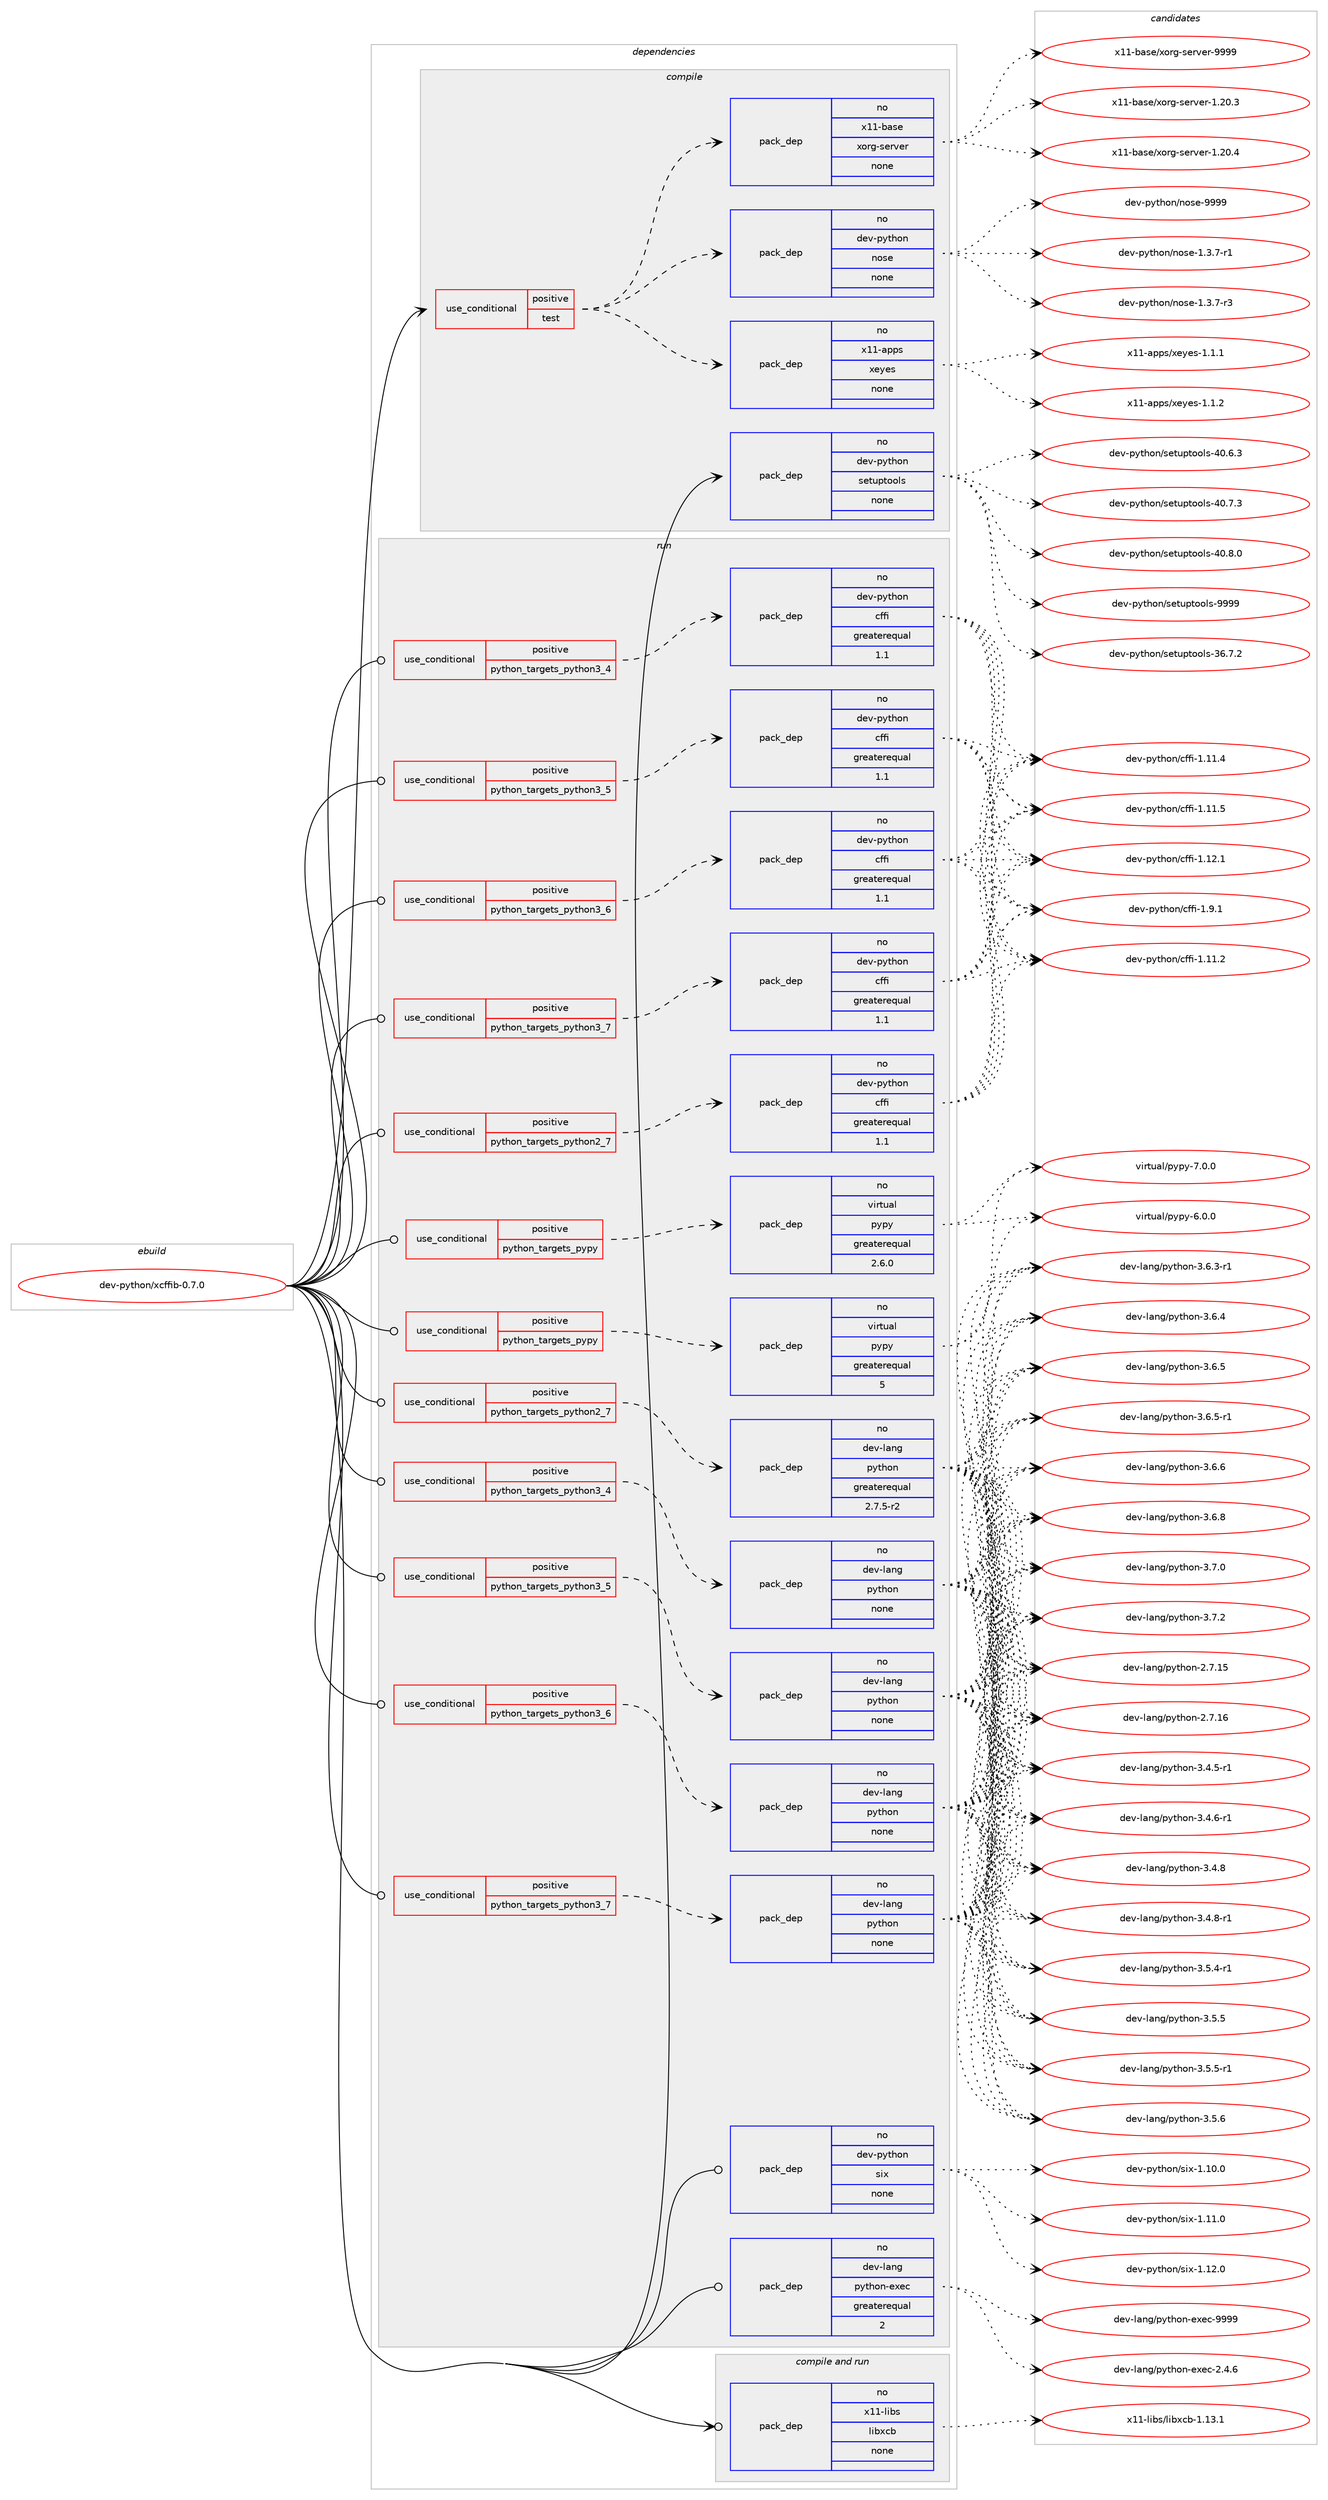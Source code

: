 digraph prolog {

# *************
# Graph options
# *************

newrank=true;
concentrate=true;
compound=true;
graph [rankdir=LR,fontname=Helvetica,fontsize=10,ranksep=1.5];#, ranksep=2.5, nodesep=0.2];
edge  [arrowhead=vee];
node  [fontname=Helvetica,fontsize=10];

# **********
# The ebuild
# **********

subgraph cluster_leftcol {
color=gray;
rank=same;
label=<<i>ebuild</i>>;
id [label="dev-python/xcffib-0.7.0", color=red, width=4, href="../dev-python/xcffib-0.7.0.svg"];
}

# ****************
# The dependencies
# ****************

subgraph cluster_midcol {
color=gray;
label=<<i>dependencies</i>>;
subgraph cluster_compile {
fillcolor="#eeeeee";
style=filled;
label=<<i>compile</i>>;
subgraph cond387042 {
dependency1448586 [label=<<TABLE BORDER="0" CELLBORDER="1" CELLSPACING="0" CELLPADDING="4"><TR><TD ROWSPAN="3" CELLPADDING="10">use_conditional</TD></TR><TR><TD>positive</TD></TR><TR><TD>test</TD></TR></TABLE>>, shape=none, color=red];
subgraph pack1038174 {
dependency1448587 [label=<<TABLE BORDER="0" CELLBORDER="1" CELLSPACING="0" CELLPADDING="4" WIDTH="220"><TR><TD ROWSPAN="6" CELLPADDING="30">pack_dep</TD></TR><TR><TD WIDTH="110">no</TD></TR><TR><TD>dev-python</TD></TR><TR><TD>nose</TD></TR><TR><TD>none</TD></TR><TR><TD></TD></TR></TABLE>>, shape=none, color=blue];
}
dependency1448586:e -> dependency1448587:w [weight=20,style="dashed",arrowhead="vee"];
subgraph pack1038175 {
dependency1448588 [label=<<TABLE BORDER="0" CELLBORDER="1" CELLSPACING="0" CELLPADDING="4" WIDTH="220"><TR><TD ROWSPAN="6" CELLPADDING="30">pack_dep</TD></TR><TR><TD WIDTH="110">no</TD></TR><TR><TD>x11-base</TD></TR><TR><TD>xorg-server</TD></TR><TR><TD>none</TD></TR><TR><TD></TD></TR></TABLE>>, shape=none, color=blue];
}
dependency1448586:e -> dependency1448588:w [weight=20,style="dashed",arrowhead="vee"];
subgraph pack1038176 {
dependency1448589 [label=<<TABLE BORDER="0" CELLBORDER="1" CELLSPACING="0" CELLPADDING="4" WIDTH="220"><TR><TD ROWSPAN="6" CELLPADDING="30">pack_dep</TD></TR><TR><TD WIDTH="110">no</TD></TR><TR><TD>x11-apps</TD></TR><TR><TD>xeyes</TD></TR><TR><TD>none</TD></TR><TR><TD></TD></TR></TABLE>>, shape=none, color=blue];
}
dependency1448586:e -> dependency1448589:w [weight=20,style="dashed",arrowhead="vee"];
}
id:e -> dependency1448586:w [weight=20,style="solid",arrowhead="vee"];
subgraph pack1038177 {
dependency1448590 [label=<<TABLE BORDER="0" CELLBORDER="1" CELLSPACING="0" CELLPADDING="4" WIDTH="220"><TR><TD ROWSPAN="6" CELLPADDING="30">pack_dep</TD></TR><TR><TD WIDTH="110">no</TD></TR><TR><TD>dev-python</TD></TR><TR><TD>setuptools</TD></TR><TR><TD>none</TD></TR><TR><TD></TD></TR></TABLE>>, shape=none, color=blue];
}
id:e -> dependency1448590:w [weight=20,style="solid",arrowhead="vee"];
}
subgraph cluster_compileandrun {
fillcolor="#eeeeee";
style=filled;
label=<<i>compile and run</i>>;
subgraph pack1038178 {
dependency1448591 [label=<<TABLE BORDER="0" CELLBORDER="1" CELLSPACING="0" CELLPADDING="4" WIDTH="220"><TR><TD ROWSPAN="6" CELLPADDING="30">pack_dep</TD></TR><TR><TD WIDTH="110">no</TD></TR><TR><TD>x11-libs</TD></TR><TR><TD>libxcb</TD></TR><TR><TD>none</TD></TR><TR><TD></TD></TR></TABLE>>, shape=none, color=blue];
}
id:e -> dependency1448591:w [weight=20,style="solid",arrowhead="odotvee"];
}
subgraph cluster_run {
fillcolor="#eeeeee";
style=filled;
label=<<i>run</i>>;
subgraph cond387043 {
dependency1448592 [label=<<TABLE BORDER="0" CELLBORDER="1" CELLSPACING="0" CELLPADDING="4"><TR><TD ROWSPAN="3" CELLPADDING="10">use_conditional</TD></TR><TR><TD>positive</TD></TR><TR><TD>python_targets_pypy</TD></TR></TABLE>>, shape=none, color=red];
subgraph pack1038179 {
dependency1448593 [label=<<TABLE BORDER="0" CELLBORDER="1" CELLSPACING="0" CELLPADDING="4" WIDTH="220"><TR><TD ROWSPAN="6" CELLPADDING="30">pack_dep</TD></TR><TR><TD WIDTH="110">no</TD></TR><TR><TD>virtual</TD></TR><TR><TD>pypy</TD></TR><TR><TD>greaterequal</TD></TR><TR><TD>2.6.0</TD></TR></TABLE>>, shape=none, color=blue];
}
dependency1448592:e -> dependency1448593:w [weight=20,style="dashed",arrowhead="vee"];
}
id:e -> dependency1448592:w [weight=20,style="solid",arrowhead="odot"];
subgraph cond387044 {
dependency1448594 [label=<<TABLE BORDER="0" CELLBORDER="1" CELLSPACING="0" CELLPADDING="4"><TR><TD ROWSPAN="3" CELLPADDING="10">use_conditional</TD></TR><TR><TD>positive</TD></TR><TR><TD>python_targets_pypy</TD></TR></TABLE>>, shape=none, color=red];
subgraph pack1038180 {
dependency1448595 [label=<<TABLE BORDER="0" CELLBORDER="1" CELLSPACING="0" CELLPADDING="4" WIDTH="220"><TR><TD ROWSPAN="6" CELLPADDING="30">pack_dep</TD></TR><TR><TD WIDTH="110">no</TD></TR><TR><TD>virtual</TD></TR><TR><TD>pypy</TD></TR><TR><TD>greaterequal</TD></TR><TR><TD>5</TD></TR></TABLE>>, shape=none, color=blue];
}
dependency1448594:e -> dependency1448595:w [weight=20,style="dashed",arrowhead="vee"];
}
id:e -> dependency1448594:w [weight=20,style="solid",arrowhead="odot"];
subgraph cond387045 {
dependency1448596 [label=<<TABLE BORDER="0" CELLBORDER="1" CELLSPACING="0" CELLPADDING="4"><TR><TD ROWSPAN="3" CELLPADDING="10">use_conditional</TD></TR><TR><TD>positive</TD></TR><TR><TD>python_targets_python2_7</TD></TR></TABLE>>, shape=none, color=red];
subgraph pack1038181 {
dependency1448597 [label=<<TABLE BORDER="0" CELLBORDER="1" CELLSPACING="0" CELLPADDING="4" WIDTH="220"><TR><TD ROWSPAN="6" CELLPADDING="30">pack_dep</TD></TR><TR><TD WIDTH="110">no</TD></TR><TR><TD>dev-lang</TD></TR><TR><TD>python</TD></TR><TR><TD>greaterequal</TD></TR><TR><TD>2.7.5-r2</TD></TR></TABLE>>, shape=none, color=blue];
}
dependency1448596:e -> dependency1448597:w [weight=20,style="dashed",arrowhead="vee"];
}
id:e -> dependency1448596:w [weight=20,style="solid",arrowhead="odot"];
subgraph cond387046 {
dependency1448598 [label=<<TABLE BORDER="0" CELLBORDER="1" CELLSPACING="0" CELLPADDING="4"><TR><TD ROWSPAN="3" CELLPADDING="10">use_conditional</TD></TR><TR><TD>positive</TD></TR><TR><TD>python_targets_python2_7</TD></TR></TABLE>>, shape=none, color=red];
subgraph pack1038182 {
dependency1448599 [label=<<TABLE BORDER="0" CELLBORDER="1" CELLSPACING="0" CELLPADDING="4" WIDTH="220"><TR><TD ROWSPAN="6" CELLPADDING="30">pack_dep</TD></TR><TR><TD WIDTH="110">no</TD></TR><TR><TD>dev-python</TD></TR><TR><TD>cffi</TD></TR><TR><TD>greaterequal</TD></TR><TR><TD>1.1</TD></TR></TABLE>>, shape=none, color=blue];
}
dependency1448598:e -> dependency1448599:w [weight=20,style="dashed",arrowhead="vee"];
}
id:e -> dependency1448598:w [weight=20,style="solid",arrowhead="odot"];
subgraph cond387047 {
dependency1448600 [label=<<TABLE BORDER="0" CELLBORDER="1" CELLSPACING="0" CELLPADDING="4"><TR><TD ROWSPAN="3" CELLPADDING="10">use_conditional</TD></TR><TR><TD>positive</TD></TR><TR><TD>python_targets_python3_4</TD></TR></TABLE>>, shape=none, color=red];
subgraph pack1038183 {
dependency1448601 [label=<<TABLE BORDER="0" CELLBORDER="1" CELLSPACING="0" CELLPADDING="4" WIDTH="220"><TR><TD ROWSPAN="6" CELLPADDING="30">pack_dep</TD></TR><TR><TD WIDTH="110">no</TD></TR><TR><TD>dev-lang</TD></TR><TR><TD>python</TD></TR><TR><TD>none</TD></TR><TR><TD></TD></TR></TABLE>>, shape=none, color=blue];
}
dependency1448600:e -> dependency1448601:w [weight=20,style="dashed",arrowhead="vee"];
}
id:e -> dependency1448600:w [weight=20,style="solid",arrowhead="odot"];
subgraph cond387048 {
dependency1448602 [label=<<TABLE BORDER="0" CELLBORDER="1" CELLSPACING="0" CELLPADDING="4"><TR><TD ROWSPAN="3" CELLPADDING="10">use_conditional</TD></TR><TR><TD>positive</TD></TR><TR><TD>python_targets_python3_4</TD></TR></TABLE>>, shape=none, color=red];
subgraph pack1038184 {
dependency1448603 [label=<<TABLE BORDER="0" CELLBORDER="1" CELLSPACING="0" CELLPADDING="4" WIDTH="220"><TR><TD ROWSPAN="6" CELLPADDING="30">pack_dep</TD></TR><TR><TD WIDTH="110">no</TD></TR><TR><TD>dev-python</TD></TR><TR><TD>cffi</TD></TR><TR><TD>greaterequal</TD></TR><TR><TD>1.1</TD></TR></TABLE>>, shape=none, color=blue];
}
dependency1448602:e -> dependency1448603:w [weight=20,style="dashed",arrowhead="vee"];
}
id:e -> dependency1448602:w [weight=20,style="solid",arrowhead="odot"];
subgraph cond387049 {
dependency1448604 [label=<<TABLE BORDER="0" CELLBORDER="1" CELLSPACING="0" CELLPADDING="4"><TR><TD ROWSPAN="3" CELLPADDING="10">use_conditional</TD></TR><TR><TD>positive</TD></TR><TR><TD>python_targets_python3_5</TD></TR></TABLE>>, shape=none, color=red];
subgraph pack1038185 {
dependency1448605 [label=<<TABLE BORDER="0" CELLBORDER="1" CELLSPACING="0" CELLPADDING="4" WIDTH="220"><TR><TD ROWSPAN="6" CELLPADDING="30">pack_dep</TD></TR><TR><TD WIDTH="110">no</TD></TR><TR><TD>dev-lang</TD></TR><TR><TD>python</TD></TR><TR><TD>none</TD></TR><TR><TD></TD></TR></TABLE>>, shape=none, color=blue];
}
dependency1448604:e -> dependency1448605:w [weight=20,style="dashed",arrowhead="vee"];
}
id:e -> dependency1448604:w [weight=20,style="solid",arrowhead="odot"];
subgraph cond387050 {
dependency1448606 [label=<<TABLE BORDER="0" CELLBORDER="1" CELLSPACING="0" CELLPADDING="4"><TR><TD ROWSPAN="3" CELLPADDING="10">use_conditional</TD></TR><TR><TD>positive</TD></TR><TR><TD>python_targets_python3_5</TD></TR></TABLE>>, shape=none, color=red];
subgraph pack1038186 {
dependency1448607 [label=<<TABLE BORDER="0" CELLBORDER="1" CELLSPACING="0" CELLPADDING="4" WIDTH="220"><TR><TD ROWSPAN="6" CELLPADDING="30">pack_dep</TD></TR><TR><TD WIDTH="110">no</TD></TR><TR><TD>dev-python</TD></TR><TR><TD>cffi</TD></TR><TR><TD>greaterequal</TD></TR><TR><TD>1.1</TD></TR></TABLE>>, shape=none, color=blue];
}
dependency1448606:e -> dependency1448607:w [weight=20,style="dashed",arrowhead="vee"];
}
id:e -> dependency1448606:w [weight=20,style="solid",arrowhead="odot"];
subgraph cond387051 {
dependency1448608 [label=<<TABLE BORDER="0" CELLBORDER="1" CELLSPACING="0" CELLPADDING="4"><TR><TD ROWSPAN="3" CELLPADDING="10">use_conditional</TD></TR><TR><TD>positive</TD></TR><TR><TD>python_targets_python3_6</TD></TR></TABLE>>, shape=none, color=red];
subgraph pack1038187 {
dependency1448609 [label=<<TABLE BORDER="0" CELLBORDER="1" CELLSPACING="0" CELLPADDING="4" WIDTH="220"><TR><TD ROWSPAN="6" CELLPADDING="30">pack_dep</TD></TR><TR><TD WIDTH="110">no</TD></TR><TR><TD>dev-lang</TD></TR><TR><TD>python</TD></TR><TR><TD>none</TD></TR><TR><TD></TD></TR></TABLE>>, shape=none, color=blue];
}
dependency1448608:e -> dependency1448609:w [weight=20,style="dashed",arrowhead="vee"];
}
id:e -> dependency1448608:w [weight=20,style="solid",arrowhead="odot"];
subgraph cond387052 {
dependency1448610 [label=<<TABLE BORDER="0" CELLBORDER="1" CELLSPACING="0" CELLPADDING="4"><TR><TD ROWSPAN="3" CELLPADDING="10">use_conditional</TD></TR><TR><TD>positive</TD></TR><TR><TD>python_targets_python3_6</TD></TR></TABLE>>, shape=none, color=red];
subgraph pack1038188 {
dependency1448611 [label=<<TABLE BORDER="0" CELLBORDER="1" CELLSPACING="0" CELLPADDING="4" WIDTH="220"><TR><TD ROWSPAN="6" CELLPADDING="30">pack_dep</TD></TR><TR><TD WIDTH="110">no</TD></TR><TR><TD>dev-python</TD></TR><TR><TD>cffi</TD></TR><TR><TD>greaterequal</TD></TR><TR><TD>1.1</TD></TR></TABLE>>, shape=none, color=blue];
}
dependency1448610:e -> dependency1448611:w [weight=20,style="dashed",arrowhead="vee"];
}
id:e -> dependency1448610:w [weight=20,style="solid",arrowhead="odot"];
subgraph cond387053 {
dependency1448612 [label=<<TABLE BORDER="0" CELLBORDER="1" CELLSPACING="0" CELLPADDING="4"><TR><TD ROWSPAN="3" CELLPADDING="10">use_conditional</TD></TR><TR><TD>positive</TD></TR><TR><TD>python_targets_python3_7</TD></TR></TABLE>>, shape=none, color=red];
subgraph pack1038189 {
dependency1448613 [label=<<TABLE BORDER="0" CELLBORDER="1" CELLSPACING="0" CELLPADDING="4" WIDTH="220"><TR><TD ROWSPAN="6" CELLPADDING="30">pack_dep</TD></TR><TR><TD WIDTH="110">no</TD></TR><TR><TD>dev-lang</TD></TR><TR><TD>python</TD></TR><TR><TD>none</TD></TR><TR><TD></TD></TR></TABLE>>, shape=none, color=blue];
}
dependency1448612:e -> dependency1448613:w [weight=20,style="dashed",arrowhead="vee"];
}
id:e -> dependency1448612:w [weight=20,style="solid",arrowhead="odot"];
subgraph cond387054 {
dependency1448614 [label=<<TABLE BORDER="0" CELLBORDER="1" CELLSPACING="0" CELLPADDING="4"><TR><TD ROWSPAN="3" CELLPADDING="10">use_conditional</TD></TR><TR><TD>positive</TD></TR><TR><TD>python_targets_python3_7</TD></TR></TABLE>>, shape=none, color=red];
subgraph pack1038190 {
dependency1448615 [label=<<TABLE BORDER="0" CELLBORDER="1" CELLSPACING="0" CELLPADDING="4" WIDTH="220"><TR><TD ROWSPAN="6" CELLPADDING="30">pack_dep</TD></TR><TR><TD WIDTH="110">no</TD></TR><TR><TD>dev-python</TD></TR><TR><TD>cffi</TD></TR><TR><TD>greaterequal</TD></TR><TR><TD>1.1</TD></TR></TABLE>>, shape=none, color=blue];
}
dependency1448614:e -> dependency1448615:w [weight=20,style="dashed",arrowhead="vee"];
}
id:e -> dependency1448614:w [weight=20,style="solid",arrowhead="odot"];
subgraph pack1038191 {
dependency1448616 [label=<<TABLE BORDER="0" CELLBORDER="1" CELLSPACING="0" CELLPADDING="4" WIDTH="220"><TR><TD ROWSPAN="6" CELLPADDING="30">pack_dep</TD></TR><TR><TD WIDTH="110">no</TD></TR><TR><TD>dev-lang</TD></TR><TR><TD>python-exec</TD></TR><TR><TD>greaterequal</TD></TR><TR><TD>2</TD></TR></TABLE>>, shape=none, color=blue];
}
id:e -> dependency1448616:w [weight=20,style="solid",arrowhead="odot"];
subgraph pack1038192 {
dependency1448617 [label=<<TABLE BORDER="0" CELLBORDER="1" CELLSPACING="0" CELLPADDING="4" WIDTH="220"><TR><TD ROWSPAN="6" CELLPADDING="30">pack_dep</TD></TR><TR><TD WIDTH="110">no</TD></TR><TR><TD>dev-python</TD></TR><TR><TD>six</TD></TR><TR><TD>none</TD></TR><TR><TD></TD></TR></TABLE>>, shape=none, color=blue];
}
id:e -> dependency1448617:w [weight=20,style="solid",arrowhead="odot"];
}
}

# **************
# The candidates
# **************

subgraph cluster_choices {
rank=same;
color=gray;
label=<<i>candidates</i>>;

subgraph choice1038174 {
color=black;
nodesep=1;
choice10010111845112121116104111110471101111151014549465146554511449 [label="dev-python/nose-1.3.7-r1", color=red, width=4,href="../dev-python/nose-1.3.7-r1.svg"];
choice10010111845112121116104111110471101111151014549465146554511451 [label="dev-python/nose-1.3.7-r3", color=red, width=4,href="../dev-python/nose-1.3.7-r3.svg"];
choice10010111845112121116104111110471101111151014557575757 [label="dev-python/nose-9999", color=red, width=4,href="../dev-python/nose-9999.svg"];
dependency1448587:e -> choice10010111845112121116104111110471101111151014549465146554511449:w [style=dotted,weight="100"];
dependency1448587:e -> choice10010111845112121116104111110471101111151014549465146554511451:w [style=dotted,weight="100"];
dependency1448587:e -> choice10010111845112121116104111110471101111151014557575757:w [style=dotted,weight="100"];
}
subgraph choice1038175 {
color=black;
nodesep=1;
choice1204949459897115101471201111141034511510111411810111445494650484651 [label="x11-base/xorg-server-1.20.3", color=red, width=4,href="../x11-base/xorg-server-1.20.3.svg"];
choice1204949459897115101471201111141034511510111411810111445494650484652 [label="x11-base/xorg-server-1.20.4", color=red, width=4,href="../x11-base/xorg-server-1.20.4.svg"];
choice120494945989711510147120111114103451151011141181011144557575757 [label="x11-base/xorg-server-9999", color=red, width=4,href="../x11-base/xorg-server-9999.svg"];
dependency1448588:e -> choice1204949459897115101471201111141034511510111411810111445494650484651:w [style=dotted,weight="100"];
dependency1448588:e -> choice1204949459897115101471201111141034511510111411810111445494650484652:w [style=dotted,weight="100"];
dependency1448588:e -> choice120494945989711510147120111114103451151011141181011144557575757:w [style=dotted,weight="100"];
}
subgraph choice1038176 {
color=black;
nodesep=1;
choice1204949459711211211547120101121101115454946494649 [label="x11-apps/xeyes-1.1.1", color=red, width=4,href="../x11-apps/xeyes-1.1.1.svg"];
choice1204949459711211211547120101121101115454946494650 [label="x11-apps/xeyes-1.1.2", color=red, width=4,href="../x11-apps/xeyes-1.1.2.svg"];
dependency1448589:e -> choice1204949459711211211547120101121101115454946494649:w [style=dotted,weight="100"];
dependency1448589:e -> choice1204949459711211211547120101121101115454946494650:w [style=dotted,weight="100"];
}
subgraph choice1038177 {
color=black;
nodesep=1;
choice100101118451121211161041111104711510111611711211611111110811545515446554650 [label="dev-python/setuptools-36.7.2", color=red, width=4,href="../dev-python/setuptools-36.7.2.svg"];
choice100101118451121211161041111104711510111611711211611111110811545524846544651 [label="dev-python/setuptools-40.6.3", color=red, width=4,href="../dev-python/setuptools-40.6.3.svg"];
choice100101118451121211161041111104711510111611711211611111110811545524846554651 [label="dev-python/setuptools-40.7.3", color=red, width=4,href="../dev-python/setuptools-40.7.3.svg"];
choice100101118451121211161041111104711510111611711211611111110811545524846564648 [label="dev-python/setuptools-40.8.0", color=red, width=4,href="../dev-python/setuptools-40.8.0.svg"];
choice10010111845112121116104111110471151011161171121161111111081154557575757 [label="dev-python/setuptools-9999", color=red, width=4,href="../dev-python/setuptools-9999.svg"];
dependency1448590:e -> choice100101118451121211161041111104711510111611711211611111110811545515446554650:w [style=dotted,weight="100"];
dependency1448590:e -> choice100101118451121211161041111104711510111611711211611111110811545524846544651:w [style=dotted,weight="100"];
dependency1448590:e -> choice100101118451121211161041111104711510111611711211611111110811545524846554651:w [style=dotted,weight="100"];
dependency1448590:e -> choice100101118451121211161041111104711510111611711211611111110811545524846564648:w [style=dotted,weight="100"];
dependency1448590:e -> choice10010111845112121116104111110471151011161171121161111111081154557575757:w [style=dotted,weight="100"];
}
subgraph choice1038178 {
color=black;
nodesep=1;
choice120494945108105981154710810598120999845494649514649 [label="x11-libs/libxcb-1.13.1", color=red, width=4,href="../x11-libs/libxcb-1.13.1.svg"];
dependency1448591:e -> choice120494945108105981154710810598120999845494649514649:w [style=dotted,weight="100"];
}
subgraph choice1038179 {
color=black;
nodesep=1;
choice1181051141161179710847112121112121455446484648 [label="virtual/pypy-6.0.0", color=red, width=4,href="../virtual/pypy-6.0.0.svg"];
choice1181051141161179710847112121112121455546484648 [label="virtual/pypy-7.0.0", color=red, width=4,href="../virtual/pypy-7.0.0.svg"];
dependency1448593:e -> choice1181051141161179710847112121112121455446484648:w [style=dotted,weight="100"];
dependency1448593:e -> choice1181051141161179710847112121112121455546484648:w [style=dotted,weight="100"];
}
subgraph choice1038180 {
color=black;
nodesep=1;
choice1181051141161179710847112121112121455446484648 [label="virtual/pypy-6.0.0", color=red, width=4,href="../virtual/pypy-6.0.0.svg"];
choice1181051141161179710847112121112121455546484648 [label="virtual/pypy-7.0.0", color=red, width=4,href="../virtual/pypy-7.0.0.svg"];
dependency1448595:e -> choice1181051141161179710847112121112121455446484648:w [style=dotted,weight="100"];
dependency1448595:e -> choice1181051141161179710847112121112121455546484648:w [style=dotted,weight="100"];
}
subgraph choice1038181 {
color=black;
nodesep=1;
choice10010111845108971101034711212111610411111045504655464953 [label="dev-lang/python-2.7.15", color=red, width=4,href="../dev-lang/python-2.7.15.svg"];
choice10010111845108971101034711212111610411111045504655464954 [label="dev-lang/python-2.7.16", color=red, width=4,href="../dev-lang/python-2.7.16.svg"];
choice1001011184510897110103471121211161041111104551465246534511449 [label="dev-lang/python-3.4.5-r1", color=red, width=4,href="../dev-lang/python-3.4.5-r1.svg"];
choice1001011184510897110103471121211161041111104551465246544511449 [label="dev-lang/python-3.4.6-r1", color=red, width=4,href="../dev-lang/python-3.4.6-r1.svg"];
choice100101118451089711010347112121116104111110455146524656 [label="dev-lang/python-3.4.8", color=red, width=4,href="../dev-lang/python-3.4.8.svg"];
choice1001011184510897110103471121211161041111104551465246564511449 [label="dev-lang/python-3.4.8-r1", color=red, width=4,href="../dev-lang/python-3.4.8-r1.svg"];
choice1001011184510897110103471121211161041111104551465346524511449 [label="dev-lang/python-3.5.4-r1", color=red, width=4,href="../dev-lang/python-3.5.4-r1.svg"];
choice100101118451089711010347112121116104111110455146534653 [label="dev-lang/python-3.5.5", color=red, width=4,href="../dev-lang/python-3.5.5.svg"];
choice1001011184510897110103471121211161041111104551465346534511449 [label="dev-lang/python-3.5.5-r1", color=red, width=4,href="../dev-lang/python-3.5.5-r1.svg"];
choice100101118451089711010347112121116104111110455146534654 [label="dev-lang/python-3.5.6", color=red, width=4,href="../dev-lang/python-3.5.6.svg"];
choice1001011184510897110103471121211161041111104551465446514511449 [label="dev-lang/python-3.6.3-r1", color=red, width=4,href="../dev-lang/python-3.6.3-r1.svg"];
choice100101118451089711010347112121116104111110455146544652 [label="dev-lang/python-3.6.4", color=red, width=4,href="../dev-lang/python-3.6.4.svg"];
choice100101118451089711010347112121116104111110455146544653 [label="dev-lang/python-3.6.5", color=red, width=4,href="../dev-lang/python-3.6.5.svg"];
choice1001011184510897110103471121211161041111104551465446534511449 [label="dev-lang/python-3.6.5-r1", color=red, width=4,href="../dev-lang/python-3.6.5-r1.svg"];
choice100101118451089711010347112121116104111110455146544654 [label="dev-lang/python-3.6.6", color=red, width=4,href="../dev-lang/python-3.6.6.svg"];
choice100101118451089711010347112121116104111110455146544656 [label="dev-lang/python-3.6.8", color=red, width=4,href="../dev-lang/python-3.6.8.svg"];
choice100101118451089711010347112121116104111110455146554648 [label="dev-lang/python-3.7.0", color=red, width=4,href="../dev-lang/python-3.7.0.svg"];
choice100101118451089711010347112121116104111110455146554650 [label="dev-lang/python-3.7.2", color=red, width=4,href="../dev-lang/python-3.7.2.svg"];
dependency1448597:e -> choice10010111845108971101034711212111610411111045504655464953:w [style=dotted,weight="100"];
dependency1448597:e -> choice10010111845108971101034711212111610411111045504655464954:w [style=dotted,weight="100"];
dependency1448597:e -> choice1001011184510897110103471121211161041111104551465246534511449:w [style=dotted,weight="100"];
dependency1448597:e -> choice1001011184510897110103471121211161041111104551465246544511449:w [style=dotted,weight="100"];
dependency1448597:e -> choice100101118451089711010347112121116104111110455146524656:w [style=dotted,weight="100"];
dependency1448597:e -> choice1001011184510897110103471121211161041111104551465246564511449:w [style=dotted,weight="100"];
dependency1448597:e -> choice1001011184510897110103471121211161041111104551465346524511449:w [style=dotted,weight="100"];
dependency1448597:e -> choice100101118451089711010347112121116104111110455146534653:w [style=dotted,weight="100"];
dependency1448597:e -> choice1001011184510897110103471121211161041111104551465346534511449:w [style=dotted,weight="100"];
dependency1448597:e -> choice100101118451089711010347112121116104111110455146534654:w [style=dotted,weight="100"];
dependency1448597:e -> choice1001011184510897110103471121211161041111104551465446514511449:w [style=dotted,weight="100"];
dependency1448597:e -> choice100101118451089711010347112121116104111110455146544652:w [style=dotted,weight="100"];
dependency1448597:e -> choice100101118451089711010347112121116104111110455146544653:w [style=dotted,weight="100"];
dependency1448597:e -> choice1001011184510897110103471121211161041111104551465446534511449:w [style=dotted,weight="100"];
dependency1448597:e -> choice100101118451089711010347112121116104111110455146544654:w [style=dotted,weight="100"];
dependency1448597:e -> choice100101118451089711010347112121116104111110455146544656:w [style=dotted,weight="100"];
dependency1448597:e -> choice100101118451089711010347112121116104111110455146554648:w [style=dotted,weight="100"];
dependency1448597:e -> choice100101118451089711010347112121116104111110455146554650:w [style=dotted,weight="100"];
}
subgraph choice1038182 {
color=black;
nodesep=1;
choice10010111845112121116104111110479910210210545494649494650 [label="dev-python/cffi-1.11.2", color=red, width=4,href="../dev-python/cffi-1.11.2.svg"];
choice10010111845112121116104111110479910210210545494649494652 [label="dev-python/cffi-1.11.4", color=red, width=4,href="../dev-python/cffi-1.11.4.svg"];
choice10010111845112121116104111110479910210210545494649494653 [label="dev-python/cffi-1.11.5", color=red, width=4,href="../dev-python/cffi-1.11.5.svg"];
choice10010111845112121116104111110479910210210545494649504649 [label="dev-python/cffi-1.12.1", color=red, width=4,href="../dev-python/cffi-1.12.1.svg"];
choice100101118451121211161041111104799102102105454946574649 [label="dev-python/cffi-1.9.1", color=red, width=4,href="../dev-python/cffi-1.9.1.svg"];
dependency1448599:e -> choice10010111845112121116104111110479910210210545494649494650:w [style=dotted,weight="100"];
dependency1448599:e -> choice10010111845112121116104111110479910210210545494649494652:w [style=dotted,weight="100"];
dependency1448599:e -> choice10010111845112121116104111110479910210210545494649494653:w [style=dotted,weight="100"];
dependency1448599:e -> choice10010111845112121116104111110479910210210545494649504649:w [style=dotted,weight="100"];
dependency1448599:e -> choice100101118451121211161041111104799102102105454946574649:w [style=dotted,weight="100"];
}
subgraph choice1038183 {
color=black;
nodesep=1;
choice10010111845108971101034711212111610411111045504655464953 [label="dev-lang/python-2.7.15", color=red, width=4,href="../dev-lang/python-2.7.15.svg"];
choice10010111845108971101034711212111610411111045504655464954 [label="dev-lang/python-2.7.16", color=red, width=4,href="../dev-lang/python-2.7.16.svg"];
choice1001011184510897110103471121211161041111104551465246534511449 [label="dev-lang/python-3.4.5-r1", color=red, width=4,href="../dev-lang/python-3.4.5-r1.svg"];
choice1001011184510897110103471121211161041111104551465246544511449 [label="dev-lang/python-3.4.6-r1", color=red, width=4,href="../dev-lang/python-3.4.6-r1.svg"];
choice100101118451089711010347112121116104111110455146524656 [label="dev-lang/python-3.4.8", color=red, width=4,href="../dev-lang/python-3.4.8.svg"];
choice1001011184510897110103471121211161041111104551465246564511449 [label="dev-lang/python-3.4.8-r1", color=red, width=4,href="../dev-lang/python-3.4.8-r1.svg"];
choice1001011184510897110103471121211161041111104551465346524511449 [label="dev-lang/python-3.5.4-r1", color=red, width=4,href="../dev-lang/python-3.5.4-r1.svg"];
choice100101118451089711010347112121116104111110455146534653 [label="dev-lang/python-3.5.5", color=red, width=4,href="../dev-lang/python-3.5.5.svg"];
choice1001011184510897110103471121211161041111104551465346534511449 [label="dev-lang/python-3.5.5-r1", color=red, width=4,href="../dev-lang/python-3.5.5-r1.svg"];
choice100101118451089711010347112121116104111110455146534654 [label="dev-lang/python-3.5.6", color=red, width=4,href="../dev-lang/python-3.5.6.svg"];
choice1001011184510897110103471121211161041111104551465446514511449 [label="dev-lang/python-3.6.3-r1", color=red, width=4,href="../dev-lang/python-3.6.3-r1.svg"];
choice100101118451089711010347112121116104111110455146544652 [label="dev-lang/python-3.6.4", color=red, width=4,href="../dev-lang/python-3.6.4.svg"];
choice100101118451089711010347112121116104111110455146544653 [label="dev-lang/python-3.6.5", color=red, width=4,href="../dev-lang/python-3.6.5.svg"];
choice1001011184510897110103471121211161041111104551465446534511449 [label="dev-lang/python-3.6.5-r1", color=red, width=4,href="../dev-lang/python-3.6.5-r1.svg"];
choice100101118451089711010347112121116104111110455146544654 [label="dev-lang/python-3.6.6", color=red, width=4,href="../dev-lang/python-3.6.6.svg"];
choice100101118451089711010347112121116104111110455146544656 [label="dev-lang/python-3.6.8", color=red, width=4,href="../dev-lang/python-3.6.8.svg"];
choice100101118451089711010347112121116104111110455146554648 [label="dev-lang/python-3.7.0", color=red, width=4,href="../dev-lang/python-3.7.0.svg"];
choice100101118451089711010347112121116104111110455146554650 [label="dev-lang/python-3.7.2", color=red, width=4,href="../dev-lang/python-3.7.2.svg"];
dependency1448601:e -> choice10010111845108971101034711212111610411111045504655464953:w [style=dotted,weight="100"];
dependency1448601:e -> choice10010111845108971101034711212111610411111045504655464954:w [style=dotted,weight="100"];
dependency1448601:e -> choice1001011184510897110103471121211161041111104551465246534511449:w [style=dotted,weight="100"];
dependency1448601:e -> choice1001011184510897110103471121211161041111104551465246544511449:w [style=dotted,weight="100"];
dependency1448601:e -> choice100101118451089711010347112121116104111110455146524656:w [style=dotted,weight="100"];
dependency1448601:e -> choice1001011184510897110103471121211161041111104551465246564511449:w [style=dotted,weight="100"];
dependency1448601:e -> choice1001011184510897110103471121211161041111104551465346524511449:w [style=dotted,weight="100"];
dependency1448601:e -> choice100101118451089711010347112121116104111110455146534653:w [style=dotted,weight="100"];
dependency1448601:e -> choice1001011184510897110103471121211161041111104551465346534511449:w [style=dotted,weight="100"];
dependency1448601:e -> choice100101118451089711010347112121116104111110455146534654:w [style=dotted,weight="100"];
dependency1448601:e -> choice1001011184510897110103471121211161041111104551465446514511449:w [style=dotted,weight="100"];
dependency1448601:e -> choice100101118451089711010347112121116104111110455146544652:w [style=dotted,weight="100"];
dependency1448601:e -> choice100101118451089711010347112121116104111110455146544653:w [style=dotted,weight="100"];
dependency1448601:e -> choice1001011184510897110103471121211161041111104551465446534511449:w [style=dotted,weight="100"];
dependency1448601:e -> choice100101118451089711010347112121116104111110455146544654:w [style=dotted,weight="100"];
dependency1448601:e -> choice100101118451089711010347112121116104111110455146544656:w [style=dotted,weight="100"];
dependency1448601:e -> choice100101118451089711010347112121116104111110455146554648:w [style=dotted,weight="100"];
dependency1448601:e -> choice100101118451089711010347112121116104111110455146554650:w [style=dotted,weight="100"];
}
subgraph choice1038184 {
color=black;
nodesep=1;
choice10010111845112121116104111110479910210210545494649494650 [label="dev-python/cffi-1.11.2", color=red, width=4,href="../dev-python/cffi-1.11.2.svg"];
choice10010111845112121116104111110479910210210545494649494652 [label="dev-python/cffi-1.11.4", color=red, width=4,href="../dev-python/cffi-1.11.4.svg"];
choice10010111845112121116104111110479910210210545494649494653 [label="dev-python/cffi-1.11.5", color=red, width=4,href="../dev-python/cffi-1.11.5.svg"];
choice10010111845112121116104111110479910210210545494649504649 [label="dev-python/cffi-1.12.1", color=red, width=4,href="../dev-python/cffi-1.12.1.svg"];
choice100101118451121211161041111104799102102105454946574649 [label="dev-python/cffi-1.9.1", color=red, width=4,href="../dev-python/cffi-1.9.1.svg"];
dependency1448603:e -> choice10010111845112121116104111110479910210210545494649494650:w [style=dotted,weight="100"];
dependency1448603:e -> choice10010111845112121116104111110479910210210545494649494652:w [style=dotted,weight="100"];
dependency1448603:e -> choice10010111845112121116104111110479910210210545494649494653:w [style=dotted,weight="100"];
dependency1448603:e -> choice10010111845112121116104111110479910210210545494649504649:w [style=dotted,weight="100"];
dependency1448603:e -> choice100101118451121211161041111104799102102105454946574649:w [style=dotted,weight="100"];
}
subgraph choice1038185 {
color=black;
nodesep=1;
choice10010111845108971101034711212111610411111045504655464953 [label="dev-lang/python-2.7.15", color=red, width=4,href="../dev-lang/python-2.7.15.svg"];
choice10010111845108971101034711212111610411111045504655464954 [label="dev-lang/python-2.7.16", color=red, width=4,href="../dev-lang/python-2.7.16.svg"];
choice1001011184510897110103471121211161041111104551465246534511449 [label="dev-lang/python-3.4.5-r1", color=red, width=4,href="../dev-lang/python-3.4.5-r1.svg"];
choice1001011184510897110103471121211161041111104551465246544511449 [label="dev-lang/python-3.4.6-r1", color=red, width=4,href="../dev-lang/python-3.4.6-r1.svg"];
choice100101118451089711010347112121116104111110455146524656 [label="dev-lang/python-3.4.8", color=red, width=4,href="../dev-lang/python-3.4.8.svg"];
choice1001011184510897110103471121211161041111104551465246564511449 [label="dev-lang/python-3.4.8-r1", color=red, width=4,href="../dev-lang/python-3.4.8-r1.svg"];
choice1001011184510897110103471121211161041111104551465346524511449 [label="dev-lang/python-3.5.4-r1", color=red, width=4,href="../dev-lang/python-3.5.4-r1.svg"];
choice100101118451089711010347112121116104111110455146534653 [label="dev-lang/python-3.5.5", color=red, width=4,href="../dev-lang/python-3.5.5.svg"];
choice1001011184510897110103471121211161041111104551465346534511449 [label="dev-lang/python-3.5.5-r1", color=red, width=4,href="../dev-lang/python-3.5.5-r1.svg"];
choice100101118451089711010347112121116104111110455146534654 [label="dev-lang/python-3.5.6", color=red, width=4,href="../dev-lang/python-3.5.6.svg"];
choice1001011184510897110103471121211161041111104551465446514511449 [label="dev-lang/python-3.6.3-r1", color=red, width=4,href="../dev-lang/python-3.6.3-r1.svg"];
choice100101118451089711010347112121116104111110455146544652 [label="dev-lang/python-3.6.4", color=red, width=4,href="../dev-lang/python-3.6.4.svg"];
choice100101118451089711010347112121116104111110455146544653 [label="dev-lang/python-3.6.5", color=red, width=4,href="../dev-lang/python-3.6.5.svg"];
choice1001011184510897110103471121211161041111104551465446534511449 [label="dev-lang/python-3.6.5-r1", color=red, width=4,href="../dev-lang/python-3.6.5-r1.svg"];
choice100101118451089711010347112121116104111110455146544654 [label="dev-lang/python-3.6.6", color=red, width=4,href="../dev-lang/python-3.6.6.svg"];
choice100101118451089711010347112121116104111110455146544656 [label="dev-lang/python-3.6.8", color=red, width=4,href="../dev-lang/python-3.6.8.svg"];
choice100101118451089711010347112121116104111110455146554648 [label="dev-lang/python-3.7.0", color=red, width=4,href="../dev-lang/python-3.7.0.svg"];
choice100101118451089711010347112121116104111110455146554650 [label="dev-lang/python-3.7.2", color=red, width=4,href="../dev-lang/python-3.7.2.svg"];
dependency1448605:e -> choice10010111845108971101034711212111610411111045504655464953:w [style=dotted,weight="100"];
dependency1448605:e -> choice10010111845108971101034711212111610411111045504655464954:w [style=dotted,weight="100"];
dependency1448605:e -> choice1001011184510897110103471121211161041111104551465246534511449:w [style=dotted,weight="100"];
dependency1448605:e -> choice1001011184510897110103471121211161041111104551465246544511449:w [style=dotted,weight="100"];
dependency1448605:e -> choice100101118451089711010347112121116104111110455146524656:w [style=dotted,weight="100"];
dependency1448605:e -> choice1001011184510897110103471121211161041111104551465246564511449:w [style=dotted,weight="100"];
dependency1448605:e -> choice1001011184510897110103471121211161041111104551465346524511449:w [style=dotted,weight="100"];
dependency1448605:e -> choice100101118451089711010347112121116104111110455146534653:w [style=dotted,weight="100"];
dependency1448605:e -> choice1001011184510897110103471121211161041111104551465346534511449:w [style=dotted,weight="100"];
dependency1448605:e -> choice100101118451089711010347112121116104111110455146534654:w [style=dotted,weight="100"];
dependency1448605:e -> choice1001011184510897110103471121211161041111104551465446514511449:w [style=dotted,weight="100"];
dependency1448605:e -> choice100101118451089711010347112121116104111110455146544652:w [style=dotted,weight="100"];
dependency1448605:e -> choice100101118451089711010347112121116104111110455146544653:w [style=dotted,weight="100"];
dependency1448605:e -> choice1001011184510897110103471121211161041111104551465446534511449:w [style=dotted,weight="100"];
dependency1448605:e -> choice100101118451089711010347112121116104111110455146544654:w [style=dotted,weight="100"];
dependency1448605:e -> choice100101118451089711010347112121116104111110455146544656:w [style=dotted,weight="100"];
dependency1448605:e -> choice100101118451089711010347112121116104111110455146554648:w [style=dotted,weight="100"];
dependency1448605:e -> choice100101118451089711010347112121116104111110455146554650:w [style=dotted,weight="100"];
}
subgraph choice1038186 {
color=black;
nodesep=1;
choice10010111845112121116104111110479910210210545494649494650 [label="dev-python/cffi-1.11.2", color=red, width=4,href="../dev-python/cffi-1.11.2.svg"];
choice10010111845112121116104111110479910210210545494649494652 [label="dev-python/cffi-1.11.4", color=red, width=4,href="../dev-python/cffi-1.11.4.svg"];
choice10010111845112121116104111110479910210210545494649494653 [label="dev-python/cffi-1.11.5", color=red, width=4,href="../dev-python/cffi-1.11.5.svg"];
choice10010111845112121116104111110479910210210545494649504649 [label="dev-python/cffi-1.12.1", color=red, width=4,href="../dev-python/cffi-1.12.1.svg"];
choice100101118451121211161041111104799102102105454946574649 [label="dev-python/cffi-1.9.1", color=red, width=4,href="../dev-python/cffi-1.9.1.svg"];
dependency1448607:e -> choice10010111845112121116104111110479910210210545494649494650:w [style=dotted,weight="100"];
dependency1448607:e -> choice10010111845112121116104111110479910210210545494649494652:w [style=dotted,weight="100"];
dependency1448607:e -> choice10010111845112121116104111110479910210210545494649494653:w [style=dotted,weight="100"];
dependency1448607:e -> choice10010111845112121116104111110479910210210545494649504649:w [style=dotted,weight="100"];
dependency1448607:e -> choice100101118451121211161041111104799102102105454946574649:w [style=dotted,weight="100"];
}
subgraph choice1038187 {
color=black;
nodesep=1;
choice10010111845108971101034711212111610411111045504655464953 [label="dev-lang/python-2.7.15", color=red, width=4,href="../dev-lang/python-2.7.15.svg"];
choice10010111845108971101034711212111610411111045504655464954 [label="dev-lang/python-2.7.16", color=red, width=4,href="../dev-lang/python-2.7.16.svg"];
choice1001011184510897110103471121211161041111104551465246534511449 [label="dev-lang/python-3.4.5-r1", color=red, width=4,href="../dev-lang/python-3.4.5-r1.svg"];
choice1001011184510897110103471121211161041111104551465246544511449 [label="dev-lang/python-3.4.6-r1", color=red, width=4,href="../dev-lang/python-3.4.6-r1.svg"];
choice100101118451089711010347112121116104111110455146524656 [label="dev-lang/python-3.4.8", color=red, width=4,href="../dev-lang/python-3.4.8.svg"];
choice1001011184510897110103471121211161041111104551465246564511449 [label="dev-lang/python-3.4.8-r1", color=red, width=4,href="../dev-lang/python-3.4.8-r1.svg"];
choice1001011184510897110103471121211161041111104551465346524511449 [label="dev-lang/python-3.5.4-r1", color=red, width=4,href="../dev-lang/python-3.5.4-r1.svg"];
choice100101118451089711010347112121116104111110455146534653 [label="dev-lang/python-3.5.5", color=red, width=4,href="../dev-lang/python-3.5.5.svg"];
choice1001011184510897110103471121211161041111104551465346534511449 [label="dev-lang/python-3.5.5-r1", color=red, width=4,href="../dev-lang/python-3.5.5-r1.svg"];
choice100101118451089711010347112121116104111110455146534654 [label="dev-lang/python-3.5.6", color=red, width=4,href="../dev-lang/python-3.5.6.svg"];
choice1001011184510897110103471121211161041111104551465446514511449 [label="dev-lang/python-3.6.3-r1", color=red, width=4,href="../dev-lang/python-3.6.3-r1.svg"];
choice100101118451089711010347112121116104111110455146544652 [label="dev-lang/python-3.6.4", color=red, width=4,href="../dev-lang/python-3.6.4.svg"];
choice100101118451089711010347112121116104111110455146544653 [label="dev-lang/python-3.6.5", color=red, width=4,href="../dev-lang/python-3.6.5.svg"];
choice1001011184510897110103471121211161041111104551465446534511449 [label="dev-lang/python-3.6.5-r1", color=red, width=4,href="../dev-lang/python-3.6.5-r1.svg"];
choice100101118451089711010347112121116104111110455146544654 [label="dev-lang/python-3.6.6", color=red, width=4,href="../dev-lang/python-3.6.6.svg"];
choice100101118451089711010347112121116104111110455146544656 [label="dev-lang/python-3.6.8", color=red, width=4,href="../dev-lang/python-3.6.8.svg"];
choice100101118451089711010347112121116104111110455146554648 [label="dev-lang/python-3.7.0", color=red, width=4,href="../dev-lang/python-3.7.0.svg"];
choice100101118451089711010347112121116104111110455146554650 [label="dev-lang/python-3.7.2", color=red, width=4,href="../dev-lang/python-3.7.2.svg"];
dependency1448609:e -> choice10010111845108971101034711212111610411111045504655464953:w [style=dotted,weight="100"];
dependency1448609:e -> choice10010111845108971101034711212111610411111045504655464954:w [style=dotted,weight="100"];
dependency1448609:e -> choice1001011184510897110103471121211161041111104551465246534511449:w [style=dotted,weight="100"];
dependency1448609:e -> choice1001011184510897110103471121211161041111104551465246544511449:w [style=dotted,weight="100"];
dependency1448609:e -> choice100101118451089711010347112121116104111110455146524656:w [style=dotted,weight="100"];
dependency1448609:e -> choice1001011184510897110103471121211161041111104551465246564511449:w [style=dotted,weight="100"];
dependency1448609:e -> choice1001011184510897110103471121211161041111104551465346524511449:w [style=dotted,weight="100"];
dependency1448609:e -> choice100101118451089711010347112121116104111110455146534653:w [style=dotted,weight="100"];
dependency1448609:e -> choice1001011184510897110103471121211161041111104551465346534511449:w [style=dotted,weight="100"];
dependency1448609:e -> choice100101118451089711010347112121116104111110455146534654:w [style=dotted,weight="100"];
dependency1448609:e -> choice1001011184510897110103471121211161041111104551465446514511449:w [style=dotted,weight="100"];
dependency1448609:e -> choice100101118451089711010347112121116104111110455146544652:w [style=dotted,weight="100"];
dependency1448609:e -> choice100101118451089711010347112121116104111110455146544653:w [style=dotted,weight="100"];
dependency1448609:e -> choice1001011184510897110103471121211161041111104551465446534511449:w [style=dotted,weight="100"];
dependency1448609:e -> choice100101118451089711010347112121116104111110455146544654:w [style=dotted,weight="100"];
dependency1448609:e -> choice100101118451089711010347112121116104111110455146544656:w [style=dotted,weight="100"];
dependency1448609:e -> choice100101118451089711010347112121116104111110455146554648:w [style=dotted,weight="100"];
dependency1448609:e -> choice100101118451089711010347112121116104111110455146554650:w [style=dotted,weight="100"];
}
subgraph choice1038188 {
color=black;
nodesep=1;
choice10010111845112121116104111110479910210210545494649494650 [label="dev-python/cffi-1.11.2", color=red, width=4,href="../dev-python/cffi-1.11.2.svg"];
choice10010111845112121116104111110479910210210545494649494652 [label="dev-python/cffi-1.11.4", color=red, width=4,href="../dev-python/cffi-1.11.4.svg"];
choice10010111845112121116104111110479910210210545494649494653 [label="dev-python/cffi-1.11.5", color=red, width=4,href="../dev-python/cffi-1.11.5.svg"];
choice10010111845112121116104111110479910210210545494649504649 [label="dev-python/cffi-1.12.1", color=red, width=4,href="../dev-python/cffi-1.12.1.svg"];
choice100101118451121211161041111104799102102105454946574649 [label="dev-python/cffi-1.9.1", color=red, width=4,href="../dev-python/cffi-1.9.1.svg"];
dependency1448611:e -> choice10010111845112121116104111110479910210210545494649494650:w [style=dotted,weight="100"];
dependency1448611:e -> choice10010111845112121116104111110479910210210545494649494652:w [style=dotted,weight="100"];
dependency1448611:e -> choice10010111845112121116104111110479910210210545494649494653:w [style=dotted,weight="100"];
dependency1448611:e -> choice10010111845112121116104111110479910210210545494649504649:w [style=dotted,weight="100"];
dependency1448611:e -> choice100101118451121211161041111104799102102105454946574649:w [style=dotted,weight="100"];
}
subgraph choice1038189 {
color=black;
nodesep=1;
choice10010111845108971101034711212111610411111045504655464953 [label="dev-lang/python-2.7.15", color=red, width=4,href="../dev-lang/python-2.7.15.svg"];
choice10010111845108971101034711212111610411111045504655464954 [label="dev-lang/python-2.7.16", color=red, width=4,href="../dev-lang/python-2.7.16.svg"];
choice1001011184510897110103471121211161041111104551465246534511449 [label="dev-lang/python-3.4.5-r1", color=red, width=4,href="../dev-lang/python-3.4.5-r1.svg"];
choice1001011184510897110103471121211161041111104551465246544511449 [label="dev-lang/python-3.4.6-r1", color=red, width=4,href="../dev-lang/python-3.4.6-r1.svg"];
choice100101118451089711010347112121116104111110455146524656 [label="dev-lang/python-3.4.8", color=red, width=4,href="../dev-lang/python-3.4.8.svg"];
choice1001011184510897110103471121211161041111104551465246564511449 [label="dev-lang/python-3.4.8-r1", color=red, width=4,href="../dev-lang/python-3.4.8-r1.svg"];
choice1001011184510897110103471121211161041111104551465346524511449 [label="dev-lang/python-3.5.4-r1", color=red, width=4,href="../dev-lang/python-3.5.4-r1.svg"];
choice100101118451089711010347112121116104111110455146534653 [label="dev-lang/python-3.5.5", color=red, width=4,href="../dev-lang/python-3.5.5.svg"];
choice1001011184510897110103471121211161041111104551465346534511449 [label="dev-lang/python-3.5.5-r1", color=red, width=4,href="../dev-lang/python-3.5.5-r1.svg"];
choice100101118451089711010347112121116104111110455146534654 [label="dev-lang/python-3.5.6", color=red, width=4,href="../dev-lang/python-3.5.6.svg"];
choice1001011184510897110103471121211161041111104551465446514511449 [label="dev-lang/python-3.6.3-r1", color=red, width=4,href="../dev-lang/python-3.6.3-r1.svg"];
choice100101118451089711010347112121116104111110455146544652 [label="dev-lang/python-3.6.4", color=red, width=4,href="../dev-lang/python-3.6.4.svg"];
choice100101118451089711010347112121116104111110455146544653 [label="dev-lang/python-3.6.5", color=red, width=4,href="../dev-lang/python-3.6.5.svg"];
choice1001011184510897110103471121211161041111104551465446534511449 [label="dev-lang/python-3.6.5-r1", color=red, width=4,href="../dev-lang/python-3.6.5-r1.svg"];
choice100101118451089711010347112121116104111110455146544654 [label="dev-lang/python-3.6.6", color=red, width=4,href="../dev-lang/python-3.6.6.svg"];
choice100101118451089711010347112121116104111110455146544656 [label="dev-lang/python-3.6.8", color=red, width=4,href="../dev-lang/python-3.6.8.svg"];
choice100101118451089711010347112121116104111110455146554648 [label="dev-lang/python-3.7.0", color=red, width=4,href="../dev-lang/python-3.7.0.svg"];
choice100101118451089711010347112121116104111110455146554650 [label="dev-lang/python-3.7.2", color=red, width=4,href="../dev-lang/python-3.7.2.svg"];
dependency1448613:e -> choice10010111845108971101034711212111610411111045504655464953:w [style=dotted,weight="100"];
dependency1448613:e -> choice10010111845108971101034711212111610411111045504655464954:w [style=dotted,weight="100"];
dependency1448613:e -> choice1001011184510897110103471121211161041111104551465246534511449:w [style=dotted,weight="100"];
dependency1448613:e -> choice1001011184510897110103471121211161041111104551465246544511449:w [style=dotted,weight="100"];
dependency1448613:e -> choice100101118451089711010347112121116104111110455146524656:w [style=dotted,weight="100"];
dependency1448613:e -> choice1001011184510897110103471121211161041111104551465246564511449:w [style=dotted,weight="100"];
dependency1448613:e -> choice1001011184510897110103471121211161041111104551465346524511449:w [style=dotted,weight="100"];
dependency1448613:e -> choice100101118451089711010347112121116104111110455146534653:w [style=dotted,weight="100"];
dependency1448613:e -> choice1001011184510897110103471121211161041111104551465346534511449:w [style=dotted,weight="100"];
dependency1448613:e -> choice100101118451089711010347112121116104111110455146534654:w [style=dotted,weight="100"];
dependency1448613:e -> choice1001011184510897110103471121211161041111104551465446514511449:w [style=dotted,weight="100"];
dependency1448613:e -> choice100101118451089711010347112121116104111110455146544652:w [style=dotted,weight="100"];
dependency1448613:e -> choice100101118451089711010347112121116104111110455146544653:w [style=dotted,weight="100"];
dependency1448613:e -> choice1001011184510897110103471121211161041111104551465446534511449:w [style=dotted,weight="100"];
dependency1448613:e -> choice100101118451089711010347112121116104111110455146544654:w [style=dotted,weight="100"];
dependency1448613:e -> choice100101118451089711010347112121116104111110455146544656:w [style=dotted,weight="100"];
dependency1448613:e -> choice100101118451089711010347112121116104111110455146554648:w [style=dotted,weight="100"];
dependency1448613:e -> choice100101118451089711010347112121116104111110455146554650:w [style=dotted,weight="100"];
}
subgraph choice1038190 {
color=black;
nodesep=1;
choice10010111845112121116104111110479910210210545494649494650 [label="dev-python/cffi-1.11.2", color=red, width=4,href="../dev-python/cffi-1.11.2.svg"];
choice10010111845112121116104111110479910210210545494649494652 [label="dev-python/cffi-1.11.4", color=red, width=4,href="../dev-python/cffi-1.11.4.svg"];
choice10010111845112121116104111110479910210210545494649494653 [label="dev-python/cffi-1.11.5", color=red, width=4,href="../dev-python/cffi-1.11.5.svg"];
choice10010111845112121116104111110479910210210545494649504649 [label="dev-python/cffi-1.12.1", color=red, width=4,href="../dev-python/cffi-1.12.1.svg"];
choice100101118451121211161041111104799102102105454946574649 [label="dev-python/cffi-1.9.1", color=red, width=4,href="../dev-python/cffi-1.9.1.svg"];
dependency1448615:e -> choice10010111845112121116104111110479910210210545494649494650:w [style=dotted,weight="100"];
dependency1448615:e -> choice10010111845112121116104111110479910210210545494649494652:w [style=dotted,weight="100"];
dependency1448615:e -> choice10010111845112121116104111110479910210210545494649494653:w [style=dotted,weight="100"];
dependency1448615:e -> choice10010111845112121116104111110479910210210545494649504649:w [style=dotted,weight="100"];
dependency1448615:e -> choice100101118451121211161041111104799102102105454946574649:w [style=dotted,weight="100"];
}
subgraph choice1038191 {
color=black;
nodesep=1;
choice1001011184510897110103471121211161041111104510112010199455046524654 [label="dev-lang/python-exec-2.4.6", color=red, width=4,href="../dev-lang/python-exec-2.4.6.svg"];
choice10010111845108971101034711212111610411111045101120101994557575757 [label="dev-lang/python-exec-9999", color=red, width=4,href="../dev-lang/python-exec-9999.svg"];
dependency1448616:e -> choice1001011184510897110103471121211161041111104510112010199455046524654:w [style=dotted,weight="100"];
dependency1448616:e -> choice10010111845108971101034711212111610411111045101120101994557575757:w [style=dotted,weight="100"];
}
subgraph choice1038192 {
color=black;
nodesep=1;
choice100101118451121211161041111104711510512045494649484648 [label="dev-python/six-1.10.0", color=red, width=4,href="../dev-python/six-1.10.0.svg"];
choice100101118451121211161041111104711510512045494649494648 [label="dev-python/six-1.11.0", color=red, width=4,href="../dev-python/six-1.11.0.svg"];
choice100101118451121211161041111104711510512045494649504648 [label="dev-python/six-1.12.0", color=red, width=4,href="../dev-python/six-1.12.0.svg"];
dependency1448617:e -> choice100101118451121211161041111104711510512045494649484648:w [style=dotted,weight="100"];
dependency1448617:e -> choice100101118451121211161041111104711510512045494649494648:w [style=dotted,weight="100"];
dependency1448617:e -> choice100101118451121211161041111104711510512045494649504648:w [style=dotted,weight="100"];
}
}

}
